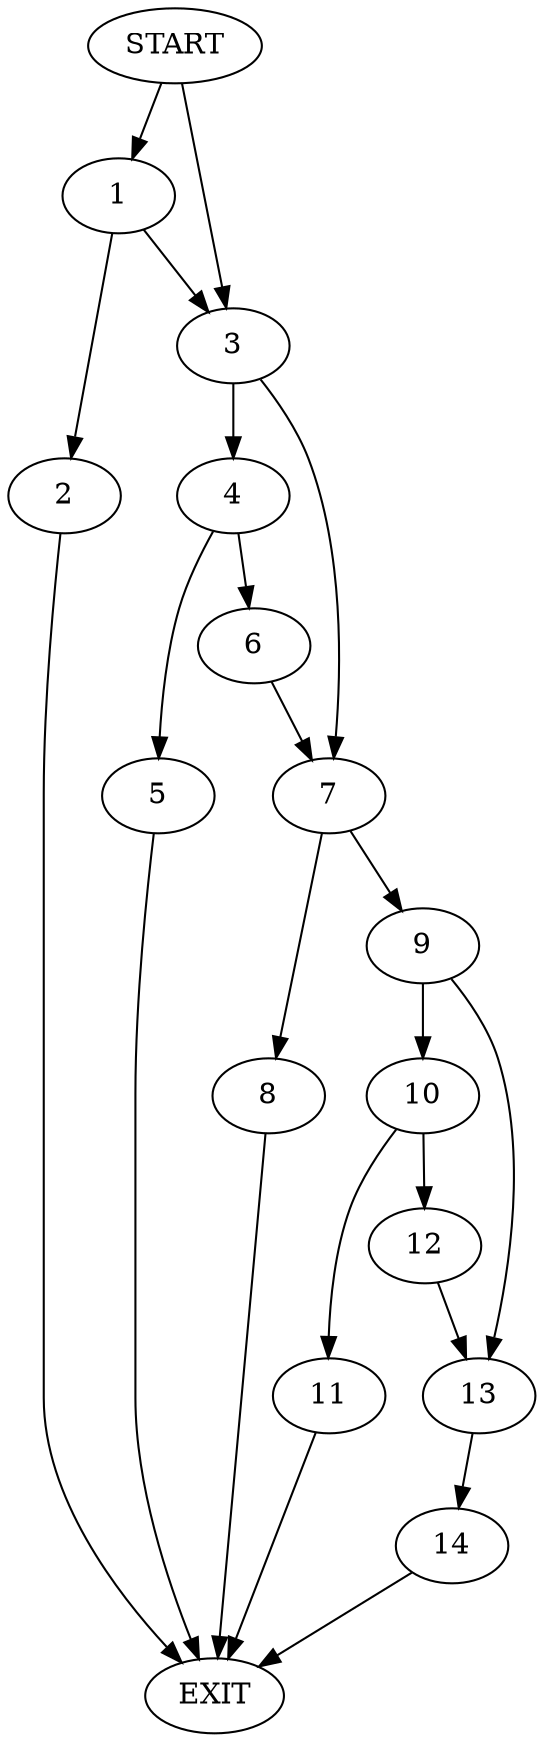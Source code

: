 digraph { 
0 [label="START"];
1;
2;
3;
4;
5;
6;
7;
8;
9;
10;
11;
12;
13;
14;
15[label="EXIT"];
0 -> 1;
0 -> 3;
1 -> 2;
1 -> 3;
2 -> 15;
3 -> 4;
3 -> 7;
4 -> 5;
4 -> 6;
5 -> 15;
6 -> 7;
7 -> 8;
7 -> 9;
8 -> 15;
9 -> 10;
9 -> 13;
10 -> 11;
10 -> 12;
11 -> 15;
12 -> 13;
13 -> 14;
14 -> 15;
}